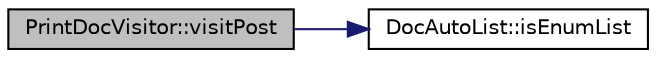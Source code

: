 digraph "PrintDocVisitor::visitPost"
{
 // LATEX_PDF_SIZE
  edge [fontname="Helvetica",fontsize="10",labelfontname="Helvetica",labelfontsize="10"];
  node [fontname="Helvetica",fontsize="10",shape=record];
  rankdir="LR";
  Node1 [label="PrintDocVisitor::visitPost",height=0.2,width=0.4,color="black", fillcolor="grey75", style="filled", fontcolor="black",tooltip=" "];
  Node1 -> Node2 [color="midnightblue",fontsize="10",style="solid"];
  Node2 [label="DocAutoList::isEnumList",height=0.2,width=0.4,color="black", fillcolor="white", style="filled",URL="$classDocAutoList.html#a479dfc09c9f638c9bdead57868c5a3b8",tooltip=" "];
}

